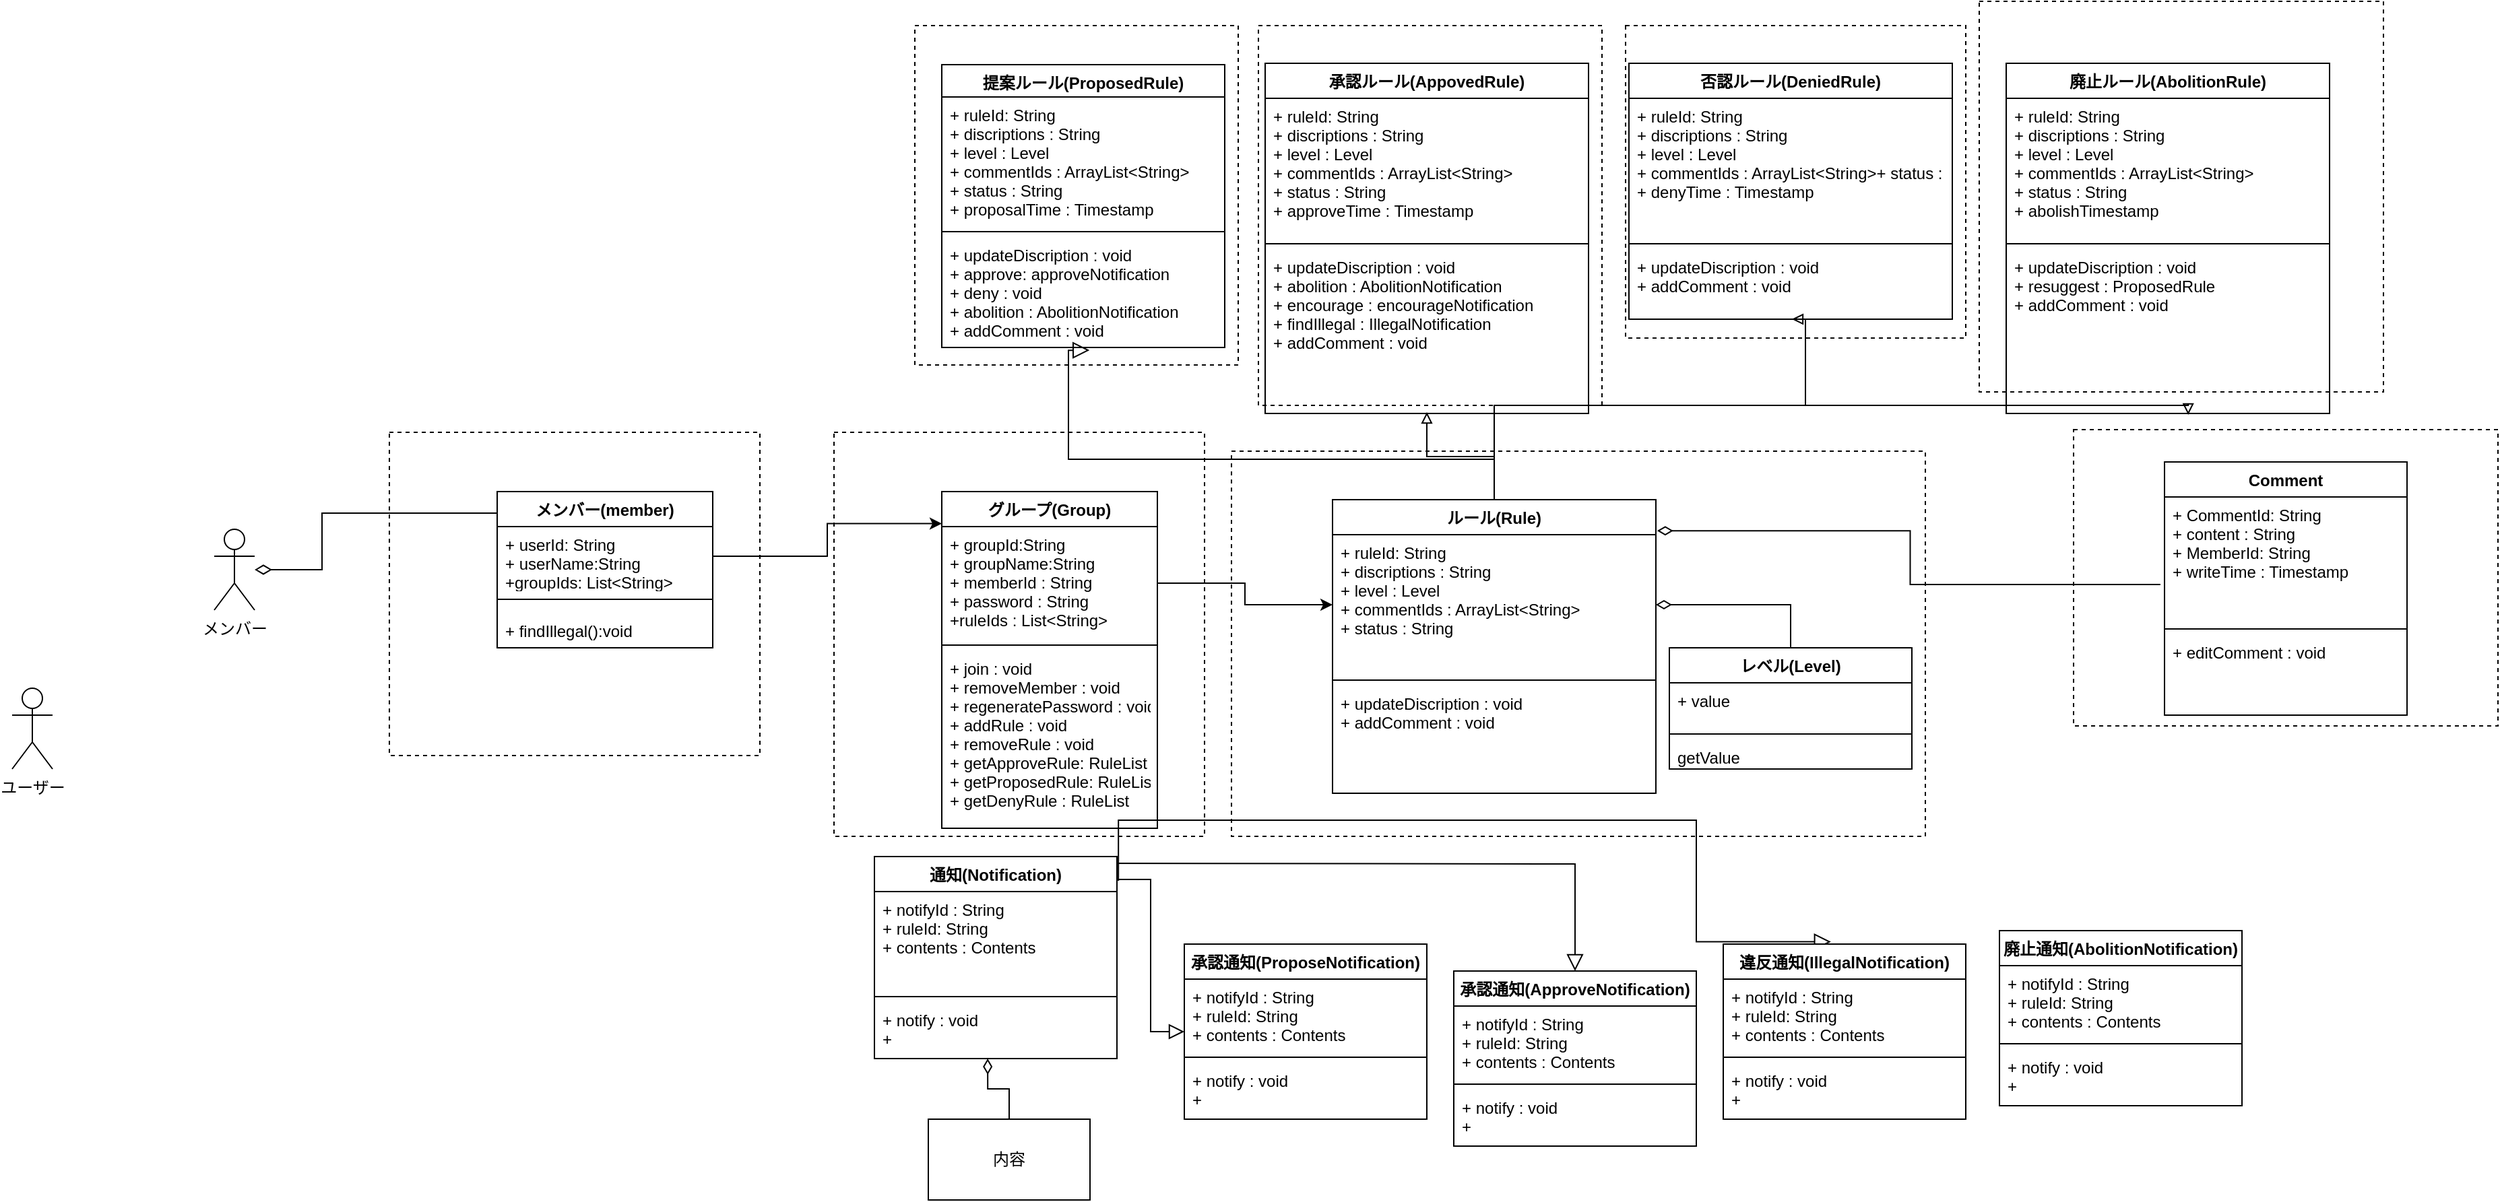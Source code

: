 <mxfile version="20.0.3" type="github">
  <diagram id="R2lEEEUBdFMjLlhIrx00" name="ドメインモデル図">
    <mxGraphModel dx="1963" dy="1820" grid="1" gridSize="10" guides="1" tooltips="1" connect="1" arrows="1" fold="1" page="1" pageScale="1" pageWidth="850" pageHeight="1100" math="0" shadow="0" extFonts="Permanent Marker^https://fonts.googleapis.com/css?family=Permanent+Marker">
      <root>
        <mxCell id="0" />
        <mxCell id="1" parent="0" />
        <mxCell id="LZkpbplSb4T8Yxe4WdQG-137" value="" style="rounded=0;whiteSpace=wrap;html=1;dashed=1;fillColor=none;" vertex="1" parent="1">
          <mxGeometry x="725" y="-252" width="255" height="282" as="geometry" />
        </mxCell>
        <mxCell id="LZkpbplSb4T8Yxe4WdQG-138" value="" style="rounded=0;whiteSpace=wrap;html=1;dashed=1;fillColor=none;" vertex="1" parent="1">
          <mxGeometry x="997.5" y="-252" width="252.5" height="232" as="geometry" />
        </mxCell>
        <mxCell id="LZkpbplSb4T8Yxe4WdQG-139" value="" style="rounded=0;whiteSpace=wrap;html=1;dashed=1;fillColor=none;" vertex="1" parent="1">
          <mxGeometry x="1260" y="-270" width="300" height="290" as="geometry" />
        </mxCell>
        <mxCell id="LZkpbplSb4T8Yxe4WdQG-136" value="" style="rounded=0;whiteSpace=wrap;html=1;dashed=1;fillColor=none;" vertex="1" parent="1">
          <mxGeometry x="470" y="-252" width="240" height="252" as="geometry" />
        </mxCell>
        <mxCell id="LZkpbplSb4T8Yxe4WdQG-128" value="" style="rounded=0;whiteSpace=wrap;html=1;dashed=1;fillColor=none;" vertex="1" parent="1">
          <mxGeometry x="410" y="50" width="275" height="300" as="geometry" />
        </mxCell>
        <mxCell id="LZkpbplSb4T8Yxe4WdQG-126" value="" style="rounded=0;whiteSpace=wrap;html=1;dashed=1;fillColor=none;" vertex="1" parent="1">
          <mxGeometry x="1330" y="48" width="315" height="220" as="geometry" />
        </mxCell>
        <mxCell id="LZkpbplSb4T8Yxe4WdQG-127" value="" style="rounded=0;whiteSpace=wrap;html=1;dashed=1;fillColor=none;" vertex="1" parent="1">
          <mxGeometry x="705" y="64" width="515" height="286" as="geometry" />
        </mxCell>
        <mxCell id="-lfu1qbJymrr4VfXlg2W-4" value="ユーザー" style="shape=umlActor;verticalLabelPosition=bottom;verticalAlign=top;html=1;outlineConnect=0;" parent="1" vertex="1">
          <mxGeometry x="-200" y="240" width="30" height="60" as="geometry" />
        </mxCell>
        <mxCell id="-lfu1qbJymrr4VfXlg2W-55" style="edgeStyle=orthogonalEdgeStyle;rounded=0;orthogonalLoop=1;jettySize=auto;html=1;entryX=0.522;entryY=1.025;entryDx=0;entryDy=0;endArrow=block;endFill=0;endSize=10;exitX=0.5;exitY=0;exitDx=0;exitDy=0;entryPerimeter=0;" parent="1" source="LZkpbplSb4T8Yxe4WdQG-28" target="LZkpbplSb4T8Yxe4WdQG-99" edge="1">
          <mxGeometry relative="1" as="geometry">
            <mxPoint x="780" y="128" as="sourcePoint" />
            <mxPoint x="540" y="-116" as="targetPoint" />
            <Array as="points">
              <mxPoint x="900" y="70" />
              <mxPoint x="584" y="70" />
            </Array>
          </mxGeometry>
        </mxCell>
        <mxCell id="-lfu1qbJymrr4VfXlg2W-22" value="メンバー" style="shape=umlActor;verticalLabelPosition=bottom;verticalAlign=top;html=1;outlineConnect=0;" parent="1" vertex="1">
          <mxGeometry x="-50" y="122" width="30" height="60" as="geometry" />
        </mxCell>
        <mxCell id="-lfu1qbJymrr4VfXlg2W-48" style="edgeStyle=orthogonalEdgeStyle;rounded=0;orthogonalLoop=1;jettySize=auto;html=1;endArrow=block;endFill=0;endSize=10;entryX=0.5;entryY=0;entryDx=0;entryDy=0;" parent="1" target="LZkpbplSb4T8Yxe4WdQG-65" edge="1">
          <mxGeometry relative="1" as="geometry">
            <mxPoint x="600" y="370" as="sourcePoint" />
            <mxPoint x="890" y="470" as="targetPoint" />
          </mxGeometry>
        </mxCell>
        <mxCell id="-lfu1qbJymrr4VfXlg2W-49" style="edgeStyle=orthogonalEdgeStyle;rounded=0;orthogonalLoop=1;jettySize=auto;html=1;endArrow=block;endFill=0;endSize=10;exitX=1.006;exitY=0.12;exitDx=0;exitDy=0;exitPerimeter=0;entryX=0.444;entryY=-0.013;entryDx=0;entryDy=0;entryPerimeter=0;" parent="1" source="LZkpbplSb4T8Yxe4WdQG-57" target="LZkpbplSb4T8Yxe4WdQG-61" edge="1">
          <mxGeometry relative="1" as="geometry">
            <mxPoint x="600" y="370" as="sourcePoint" />
            <mxPoint x="1050" y="410" as="targetPoint" />
            <Array as="points">
              <mxPoint x="1050" y="338" />
            </Array>
          </mxGeometry>
        </mxCell>
        <mxCell id="SwidQcsUc46jRZbSCklb-10" style="edgeStyle=orthogonalEdgeStyle;rounded=0;orthogonalLoop=1;jettySize=auto;html=1;endArrow=block;endFill=0;endSize=9;strokeWidth=1;exitX=1;exitY=0.113;exitDx=0;exitDy=0;exitPerimeter=0;" parent="1" source="LZkpbplSb4T8Yxe4WdQG-57" target="LZkpbplSb4T8Yxe4WdQG-69" edge="1">
          <mxGeometry relative="1" as="geometry">
            <mxPoint x="600" y="370" as="sourcePoint" />
            <mxPoint x="740" y="460" as="targetPoint" />
          </mxGeometry>
        </mxCell>
        <mxCell id="-lfu1qbJymrr4VfXlg2W-32" style="edgeStyle=orthogonalEdgeStyle;rounded=0;orthogonalLoop=1;jettySize=auto;html=1;endArrow=diamondThin;endFill=0;endSize=10;exitX=0.364;exitY=0.25;exitDx=0;exitDy=0;exitPerimeter=0;" parent="1" source="LZkpbplSb4T8Yxe4WdQG-129" target="-lfu1qbJymrr4VfXlg2W-22" edge="1">
          <mxGeometry relative="1" as="geometry">
            <mxPoint x="140" y="440" as="sourcePoint" />
          </mxGeometry>
        </mxCell>
        <mxCell id="SwidQcsUc46jRZbSCklb-4" style="edgeStyle=orthogonalEdgeStyle;rounded=0;orthogonalLoop=1;jettySize=auto;html=1;entryX=0.467;entryY=1;entryDx=0;entryDy=0;endArrow=diamondThin;endFill=0;endSize=9;entryPerimeter=0;" parent="1" source="SwidQcsUc46jRZbSCklb-3" target="LZkpbplSb4T8Yxe4WdQG-60" edge="1">
          <mxGeometry relative="1" as="geometry">
            <mxPoint x="540" y="400" as="targetPoint" />
          </mxGeometry>
        </mxCell>
        <mxCell id="SwidQcsUc46jRZbSCklb-3" value="内容" style="rounded=0;whiteSpace=wrap;html=1;" parent="1" vertex="1">
          <mxGeometry x="480" y="560" width="120" height="60" as="geometry" />
        </mxCell>
        <mxCell id="LZkpbplSb4T8Yxe4WdQG-1" value="メンバー(member)&#xa;" style="swimlane;fontStyle=1;align=center;verticalAlign=top;childLayout=stackLayout;horizontal=1;startSize=26;horizontalStack=0;resizeParent=1;resizeParentMax=0;resizeLast=0;collapsible=1;marginBottom=0;" vertex="1" parent="1">
          <mxGeometry x="160" y="94" width="160" height="116" as="geometry" />
        </mxCell>
        <mxCell id="LZkpbplSb4T8Yxe4WdQG-2" value="+ userId: String&#xa;+ userName:String&#xa;+groupIds: List&lt;String&gt;&#xa;&#xa;&#xa;" style="text;strokeColor=none;fillColor=none;align=left;verticalAlign=top;spacingLeft=4;spacingRight=4;overflow=hidden;rotatable=0;points=[[0,0.5],[1,0.5]];portConstraint=eastwest;" vertex="1" parent="LZkpbplSb4T8Yxe4WdQG-1">
          <mxGeometry y="26" width="160" height="44" as="geometry" />
        </mxCell>
        <mxCell id="LZkpbplSb4T8Yxe4WdQG-3" value="" style="line;strokeWidth=1;fillColor=none;align=left;verticalAlign=middle;spacingTop=-1;spacingLeft=3;spacingRight=3;rotatable=0;labelPosition=right;points=[];portConstraint=eastwest;" vertex="1" parent="LZkpbplSb4T8Yxe4WdQG-1">
          <mxGeometry y="70" width="160" height="20" as="geometry" />
        </mxCell>
        <mxCell id="LZkpbplSb4T8Yxe4WdQG-4" value="+ findIllegal():void" style="text;strokeColor=none;fillColor=none;align=left;verticalAlign=top;spacingLeft=4;spacingRight=4;overflow=hidden;rotatable=0;points=[[0,0.5],[1,0.5]];portConstraint=eastwest;" vertex="1" parent="LZkpbplSb4T8Yxe4WdQG-1">
          <mxGeometry y="90" width="160" height="26" as="geometry" />
        </mxCell>
        <mxCell id="LZkpbplSb4T8Yxe4WdQG-14" value="グループ(Group)" style="swimlane;fontStyle=1;align=center;verticalAlign=top;childLayout=stackLayout;horizontal=1;startSize=26;horizontalStack=0;resizeParent=1;resizeParentMax=0;resizeLast=0;collapsible=1;marginBottom=0;" vertex="1" parent="1">
          <mxGeometry x="490" y="94" width="160" height="250" as="geometry" />
        </mxCell>
        <mxCell id="LZkpbplSb4T8Yxe4WdQG-15" value="+ groupId:String&#xa;+ groupName:String&#xa;+ memberId : String&#xa;+ password : String&#xa;+ruleIds : List&lt;String&gt;&#xa;&#xa;&#xa;&#xa;&#xa;" style="text;strokeColor=none;fillColor=none;align=left;verticalAlign=top;spacingLeft=4;spacingRight=4;overflow=hidden;rotatable=0;points=[[0,0.5],[1,0.5]];portConstraint=eastwest;" vertex="1" parent="LZkpbplSb4T8Yxe4WdQG-14">
          <mxGeometry y="26" width="160" height="84" as="geometry" />
        </mxCell>
        <mxCell id="LZkpbplSb4T8Yxe4WdQG-16" value="" style="line;strokeWidth=1;fillColor=none;align=left;verticalAlign=middle;spacingTop=-1;spacingLeft=3;spacingRight=3;rotatable=0;labelPosition=right;points=[];portConstraint=eastwest;" vertex="1" parent="LZkpbplSb4T8Yxe4WdQG-14">
          <mxGeometry y="110" width="160" height="8" as="geometry" />
        </mxCell>
        <mxCell id="LZkpbplSb4T8Yxe4WdQG-17" value="+ join : void&#xa;+ removeMember : void&#xa;+ regeneratePassword : void &#xa;+ addRule : void&#xa;+ removeRule : void&#xa;+ getApproveRule: RuleList&#xa;+ getProposedRule: RuleList&#xa;+ getDenyRule : RuleList&#xa;&#xa;" style="text;strokeColor=none;fillColor=none;align=left;verticalAlign=top;spacingLeft=4;spacingRight=4;overflow=hidden;rotatable=0;points=[[0,0.5],[1,0.5]];portConstraint=eastwest;" vertex="1" parent="LZkpbplSb4T8Yxe4WdQG-14">
          <mxGeometry y="118" width="160" height="132" as="geometry" />
        </mxCell>
        <mxCell id="LZkpbplSb4T8Yxe4WdQG-100" style="edgeStyle=orthogonalEdgeStyle;rounded=0;orthogonalLoop=1;jettySize=auto;html=1;entryX=0.5;entryY=0.992;entryDx=0;entryDy=0;entryPerimeter=0;endArrow=block;endFill=0;" edge="1" parent="1" source="LZkpbplSb4T8Yxe4WdQG-28" target="LZkpbplSb4T8Yxe4WdQG-87">
          <mxGeometry relative="1" as="geometry" />
        </mxCell>
        <mxCell id="LZkpbplSb4T8Yxe4WdQG-102" style="edgeStyle=orthogonalEdgeStyle;rounded=0;orthogonalLoop=1;jettySize=auto;html=1;entryX=0.504;entryY=1;entryDx=0;entryDy=0;entryPerimeter=0;endArrow=block;endFill=0;" edge="1" parent="1" source="LZkpbplSb4T8Yxe4WdQG-28" target="LZkpbplSb4T8Yxe4WdQG-91">
          <mxGeometry relative="1" as="geometry">
            <Array as="points">
              <mxPoint x="900" y="30" />
              <mxPoint x="1131" y="30" />
            </Array>
          </mxGeometry>
        </mxCell>
        <mxCell id="LZkpbplSb4T8Yxe4WdQG-103" style="edgeStyle=orthogonalEdgeStyle;rounded=0;orthogonalLoop=1;jettySize=auto;html=1;entryX=0.563;entryY=1.008;entryDx=0;entryDy=0;entryPerimeter=0;endArrow=block;endFill=0;" edge="1" parent="1" source="LZkpbplSb4T8Yxe4WdQG-28" target="LZkpbplSb4T8Yxe4WdQG-95">
          <mxGeometry relative="1" as="geometry">
            <Array as="points">
              <mxPoint x="900" y="30" />
              <mxPoint x="1415" y="30" />
            </Array>
          </mxGeometry>
        </mxCell>
        <mxCell id="LZkpbplSb4T8Yxe4WdQG-28" value="ルール(Rule)" style="swimlane;fontStyle=1;align=center;verticalAlign=top;childLayout=stackLayout;horizontal=1;startSize=26;horizontalStack=0;resizeParent=1;resizeParentMax=0;resizeLast=0;collapsible=1;marginBottom=0;" vertex="1" parent="1">
          <mxGeometry x="780" y="100" width="240" height="218" as="geometry" />
        </mxCell>
        <mxCell id="LZkpbplSb4T8Yxe4WdQG-29" value="+ ruleId: String&#xa;+ discriptions : String&#xa;+ level : Level&#xa;+ commentIds : ArrayList&lt;String&gt;&#xa;+ status : String&#xa;&#xa;&#xa;&#xa;&#xa;" style="text;strokeColor=none;fillColor=none;align=left;verticalAlign=top;spacingLeft=4;spacingRight=4;overflow=hidden;rotatable=0;points=[[0,0.5],[1,0.5]];portConstraint=eastwest;" vertex="1" parent="LZkpbplSb4T8Yxe4WdQG-28">
          <mxGeometry y="26" width="240" height="104" as="geometry" />
        </mxCell>
        <mxCell id="LZkpbplSb4T8Yxe4WdQG-30" value="" style="line;strokeWidth=1;fillColor=none;align=left;verticalAlign=middle;spacingTop=-1;spacingLeft=3;spacingRight=3;rotatable=0;labelPosition=right;points=[];portConstraint=eastwest;" vertex="1" parent="LZkpbplSb4T8Yxe4WdQG-28">
          <mxGeometry y="130" width="240" height="8" as="geometry" />
        </mxCell>
        <mxCell id="LZkpbplSb4T8Yxe4WdQG-31" value="+ updateDiscription : void&#xa;+ addComment : void&#xa;&#xa;&#xa;&#xa;&#xa; " style="text;strokeColor=none;fillColor=none;align=left;verticalAlign=top;spacingLeft=4;spacingRight=4;overflow=hidden;rotatable=0;points=[[0,0.5],[1,0.5]];portConstraint=eastwest;" vertex="1" parent="LZkpbplSb4T8Yxe4WdQG-28">
          <mxGeometry y="138" width="240" height="80" as="geometry" />
        </mxCell>
        <mxCell id="LZkpbplSb4T8Yxe4WdQG-44" value="Comment" style="swimlane;fontStyle=1;align=center;verticalAlign=top;childLayout=stackLayout;horizontal=1;startSize=26;horizontalStack=0;resizeParent=1;resizeParentMax=0;resizeLast=0;collapsible=1;marginBottom=0;" vertex="1" parent="1">
          <mxGeometry x="1397.5" y="72" width="180" height="188" as="geometry" />
        </mxCell>
        <mxCell id="LZkpbplSb4T8Yxe4WdQG-45" value="+ CommentId: String&#xa;+ content : String&#xa;+ MemberId: String&#xa;+ writeTime : Timestamp&#xa;&#xa;" style="text;strokeColor=none;fillColor=none;align=left;verticalAlign=top;spacingLeft=4;spacingRight=4;overflow=hidden;rotatable=0;points=[[0,0.5],[1,0.5]];portConstraint=eastwest;" vertex="1" parent="LZkpbplSb4T8Yxe4WdQG-44">
          <mxGeometry y="26" width="180" height="94" as="geometry" />
        </mxCell>
        <mxCell id="LZkpbplSb4T8Yxe4WdQG-46" value="" style="line;strokeWidth=1;fillColor=none;align=left;verticalAlign=middle;spacingTop=-1;spacingLeft=3;spacingRight=3;rotatable=0;labelPosition=right;points=[];portConstraint=eastwest;" vertex="1" parent="LZkpbplSb4T8Yxe4WdQG-44">
          <mxGeometry y="120" width="180" height="8" as="geometry" />
        </mxCell>
        <mxCell id="LZkpbplSb4T8Yxe4WdQG-47" value="+ editComment : void" style="text;strokeColor=none;fillColor=none;align=left;verticalAlign=top;spacingLeft=4;spacingRight=4;overflow=hidden;rotatable=0;points=[[0,0.5],[1,0.5]];portConstraint=eastwest;" vertex="1" parent="LZkpbplSb4T8Yxe4WdQG-44">
          <mxGeometry y="128" width="180" height="60" as="geometry" />
        </mxCell>
        <mxCell id="LZkpbplSb4T8Yxe4WdQG-48" value="レベル(Level)" style="swimlane;fontStyle=1;align=center;verticalAlign=top;childLayout=stackLayout;horizontal=1;startSize=26;horizontalStack=0;resizeParent=1;resizeParentMax=0;resizeLast=0;collapsible=1;marginBottom=0;" vertex="1" parent="1">
          <mxGeometry x="1030" y="210" width="180" height="90" as="geometry" />
        </mxCell>
        <mxCell id="LZkpbplSb4T8Yxe4WdQG-49" value="+ value" style="text;strokeColor=none;fillColor=none;align=left;verticalAlign=top;spacingLeft=4;spacingRight=4;overflow=hidden;rotatable=0;points=[[0,0.5],[1,0.5]];portConstraint=eastwest;" vertex="1" parent="LZkpbplSb4T8Yxe4WdQG-48">
          <mxGeometry y="26" width="180" height="34" as="geometry" />
        </mxCell>
        <mxCell id="LZkpbplSb4T8Yxe4WdQG-50" value="" style="line;strokeWidth=1;fillColor=none;align=left;verticalAlign=middle;spacingTop=-1;spacingLeft=3;spacingRight=3;rotatable=0;labelPosition=right;points=[];portConstraint=eastwest;" vertex="1" parent="LZkpbplSb4T8Yxe4WdQG-48">
          <mxGeometry y="60" width="180" height="8" as="geometry" />
        </mxCell>
        <mxCell id="LZkpbplSb4T8Yxe4WdQG-51" value="getValue&#xa;&#xa;&#xa; " style="text;strokeColor=none;fillColor=none;align=left;verticalAlign=top;spacingLeft=4;spacingRight=4;overflow=hidden;rotatable=0;points=[[0,0.5],[1,0.5]];portConstraint=eastwest;" vertex="1" parent="LZkpbplSb4T8Yxe4WdQG-48">
          <mxGeometry y="68" width="180" height="22" as="geometry" />
        </mxCell>
        <mxCell id="LZkpbplSb4T8Yxe4WdQG-57" value="通知(Notification)" style="swimlane;fontStyle=1;align=center;verticalAlign=top;childLayout=stackLayout;horizontal=1;startSize=26;horizontalStack=0;resizeParent=1;resizeParentMax=0;resizeLast=0;collapsible=1;marginBottom=0;" vertex="1" parent="1">
          <mxGeometry x="440" y="365" width="180" height="150" as="geometry" />
        </mxCell>
        <mxCell id="LZkpbplSb4T8Yxe4WdQG-58" value="+ notifyId : String&#xa;+ ruleId: String&#xa;+ contents : Contents  " style="text;strokeColor=none;fillColor=none;align=left;verticalAlign=top;spacingLeft=4;spacingRight=4;overflow=hidden;rotatable=0;points=[[0,0.5],[1,0.5]];portConstraint=eastwest;" vertex="1" parent="LZkpbplSb4T8Yxe4WdQG-57">
          <mxGeometry y="26" width="180" height="74" as="geometry" />
        </mxCell>
        <mxCell id="LZkpbplSb4T8Yxe4WdQG-59" value="" style="line;strokeWidth=1;fillColor=none;align=left;verticalAlign=middle;spacingTop=-1;spacingLeft=3;spacingRight=3;rotatable=0;labelPosition=right;points=[];portConstraint=eastwest;" vertex="1" parent="LZkpbplSb4T8Yxe4WdQG-57">
          <mxGeometry y="100" width="180" height="8" as="geometry" />
        </mxCell>
        <mxCell id="LZkpbplSb4T8Yxe4WdQG-60" value="+ notify : void&#xa;+ &#xa;" style="text;strokeColor=none;fillColor=none;align=left;verticalAlign=top;spacingLeft=4;spacingRight=4;overflow=hidden;rotatable=0;points=[[0,0.5],[1,0.5]];portConstraint=eastwest;" vertex="1" parent="LZkpbplSb4T8Yxe4WdQG-57">
          <mxGeometry y="108" width="180" height="42" as="geometry" />
        </mxCell>
        <mxCell id="LZkpbplSb4T8Yxe4WdQG-61" value="違反通知(IllegalNotification)" style="swimlane;fontStyle=1;align=center;verticalAlign=top;childLayout=stackLayout;horizontal=1;startSize=26;horizontalStack=0;resizeParent=1;resizeParentMax=0;resizeLast=0;collapsible=1;marginBottom=0;" vertex="1" parent="1">
          <mxGeometry x="1070" y="430" width="180" height="130" as="geometry" />
        </mxCell>
        <mxCell id="LZkpbplSb4T8Yxe4WdQG-62" value="+ notifyId : String&#xa;+ ruleId: String&#xa;+ contents : Contents  " style="text;strokeColor=none;fillColor=none;align=left;verticalAlign=top;spacingLeft=4;spacingRight=4;overflow=hidden;rotatable=0;points=[[0,0.5],[1,0.5]];portConstraint=eastwest;" vertex="1" parent="LZkpbplSb4T8Yxe4WdQG-61">
          <mxGeometry y="26" width="180" height="54" as="geometry" />
        </mxCell>
        <mxCell id="LZkpbplSb4T8Yxe4WdQG-63" value="" style="line;strokeWidth=1;fillColor=none;align=left;verticalAlign=middle;spacingTop=-1;spacingLeft=3;spacingRight=3;rotatable=0;labelPosition=right;points=[];portConstraint=eastwest;" vertex="1" parent="LZkpbplSb4T8Yxe4WdQG-61">
          <mxGeometry y="80" width="180" height="8" as="geometry" />
        </mxCell>
        <mxCell id="LZkpbplSb4T8Yxe4WdQG-64" value="+ notify : void&#xa;+ &#xa;" style="text;strokeColor=none;fillColor=none;align=left;verticalAlign=top;spacingLeft=4;spacingRight=4;overflow=hidden;rotatable=0;points=[[0,0.5],[1,0.5]];portConstraint=eastwest;" vertex="1" parent="LZkpbplSb4T8Yxe4WdQG-61">
          <mxGeometry y="88" width="180" height="42" as="geometry" />
        </mxCell>
        <mxCell id="LZkpbplSb4T8Yxe4WdQG-65" value="承認通知(ApproveNotification)" style="swimlane;fontStyle=1;align=center;verticalAlign=top;childLayout=stackLayout;horizontal=1;startSize=26;horizontalStack=0;resizeParent=1;resizeParentMax=0;resizeLast=0;collapsible=1;marginBottom=0;" vertex="1" parent="1">
          <mxGeometry x="870" y="450" width="180" height="130" as="geometry" />
        </mxCell>
        <mxCell id="LZkpbplSb4T8Yxe4WdQG-66" value="+ notifyId : String&#xa;+ ruleId: String&#xa;+ contents : Contents  " style="text;strokeColor=none;fillColor=none;align=left;verticalAlign=top;spacingLeft=4;spacingRight=4;overflow=hidden;rotatable=0;points=[[0,0.5],[1,0.5]];portConstraint=eastwest;" vertex="1" parent="LZkpbplSb4T8Yxe4WdQG-65">
          <mxGeometry y="26" width="180" height="54" as="geometry" />
        </mxCell>
        <mxCell id="LZkpbplSb4T8Yxe4WdQG-67" value="" style="line;strokeWidth=1;fillColor=none;align=left;verticalAlign=middle;spacingTop=-1;spacingLeft=3;spacingRight=3;rotatable=0;labelPosition=right;points=[];portConstraint=eastwest;" vertex="1" parent="LZkpbplSb4T8Yxe4WdQG-65">
          <mxGeometry y="80" width="180" height="8" as="geometry" />
        </mxCell>
        <mxCell id="LZkpbplSb4T8Yxe4WdQG-68" value="+ notify : void&#xa;+ &#xa;" style="text;strokeColor=none;fillColor=none;align=left;verticalAlign=top;spacingLeft=4;spacingRight=4;overflow=hidden;rotatable=0;points=[[0,0.5],[1,0.5]];portConstraint=eastwest;" vertex="1" parent="LZkpbplSb4T8Yxe4WdQG-65">
          <mxGeometry y="88" width="180" height="42" as="geometry" />
        </mxCell>
        <mxCell id="LZkpbplSb4T8Yxe4WdQG-69" value="承認通知(ProposeNotification)" style="swimlane;fontStyle=1;align=center;verticalAlign=top;childLayout=stackLayout;horizontal=1;startSize=26;horizontalStack=0;resizeParent=1;resizeParentMax=0;resizeLast=0;collapsible=1;marginBottom=0;" vertex="1" parent="1">
          <mxGeometry x="670" y="430" width="180" height="130" as="geometry" />
        </mxCell>
        <mxCell id="LZkpbplSb4T8Yxe4WdQG-70" value="+ notifyId : String&#xa;+ ruleId: String&#xa;+ contents : Contents  " style="text;strokeColor=none;fillColor=none;align=left;verticalAlign=top;spacingLeft=4;spacingRight=4;overflow=hidden;rotatable=0;points=[[0,0.5],[1,0.5]];portConstraint=eastwest;" vertex="1" parent="LZkpbplSb4T8Yxe4WdQG-69">
          <mxGeometry y="26" width="180" height="54" as="geometry" />
        </mxCell>
        <mxCell id="LZkpbplSb4T8Yxe4WdQG-71" value="" style="line;strokeWidth=1;fillColor=none;align=left;verticalAlign=middle;spacingTop=-1;spacingLeft=3;spacingRight=3;rotatable=0;labelPosition=right;points=[];portConstraint=eastwest;" vertex="1" parent="LZkpbplSb4T8Yxe4WdQG-69">
          <mxGeometry y="80" width="180" height="8" as="geometry" />
        </mxCell>
        <mxCell id="LZkpbplSb4T8Yxe4WdQG-72" value="+ notify : void&#xa;+ &#xa;" style="text;strokeColor=none;fillColor=none;align=left;verticalAlign=top;spacingLeft=4;spacingRight=4;overflow=hidden;rotatable=0;points=[[0,0.5],[1,0.5]];portConstraint=eastwest;" vertex="1" parent="LZkpbplSb4T8Yxe4WdQG-69">
          <mxGeometry y="88" width="180" height="42" as="geometry" />
        </mxCell>
        <mxCell id="LZkpbplSb4T8Yxe4WdQG-73" value="廃止通知(AbolitionNotification)" style="swimlane;fontStyle=1;align=center;verticalAlign=top;childLayout=stackLayout;horizontal=1;startSize=26;horizontalStack=0;resizeParent=1;resizeParentMax=0;resizeLast=0;collapsible=1;marginBottom=0;" vertex="1" parent="1">
          <mxGeometry x="1275" y="420" width="180" height="130" as="geometry" />
        </mxCell>
        <mxCell id="LZkpbplSb4T8Yxe4WdQG-74" value="+ notifyId : String&#xa;+ ruleId: String&#xa;+ contents : Contents  " style="text;strokeColor=none;fillColor=none;align=left;verticalAlign=top;spacingLeft=4;spacingRight=4;overflow=hidden;rotatable=0;points=[[0,0.5],[1,0.5]];portConstraint=eastwest;" vertex="1" parent="LZkpbplSb4T8Yxe4WdQG-73">
          <mxGeometry y="26" width="180" height="54" as="geometry" />
        </mxCell>
        <mxCell id="LZkpbplSb4T8Yxe4WdQG-75" value="" style="line;strokeWidth=1;fillColor=none;align=left;verticalAlign=middle;spacingTop=-1;spacingLeft=3;spacingRight=3;rotatable=0;labelPosition=right;points=[];portConstraint=eastwest;" vertex="1" parent="LZkpbplSb4T8Yxe4WdQG-73">
          <mxGeometry y="80" width="180" height="8" as="geometry" />
        </mxCell>
        <mxCell id="LZkpbplSb4T8Yxe4WdQG-76" value="+ notify : void&#xa;+ &#xa;" style="text;strokeColor=none;fillColor=none;align=left;verticalAlign=top;spacingLeft=4;spacingRight=4;overflow=hidden;rotatable=0;points=[[0,0.5],[1,0.5]];portConstraint=eastwest;" vertex="1" parent="LZkpbplSb4T8Yxe4WdQG-73">
          <mxGeometry y="88" width="180" height="42" as="geometry" />
        </mxCell>
        <mxCell id="LZkpbplSb4T8Yxe4WdQG-78" style="edgeStyle=orthogonalEdgeStyle;rounded=0;orthogonalLoop=1;jettySize=auto;html=1;endArrow=diamondThin;endFill=0;endSize=9;exitX=0.5;exitY=0;exitDx=0;exitDy=0;entryX=1;entryY=0.5;entryDx=0;entryDy=0;" edge="1" parent="1" source="LZkpbplSb4T8Yxe4WdQG-48" target="LZkpbplSb4T8Yxe4WdQG-29">
          <mxGeometry relative="1" as="geometry">
            <mxPoint x="785.92" y="129.95" as="sourcePoint" />
            <mxPoint x="700.96" y="157.04" as="targetPoint" />
          </mxGeometry>
        </mxCell>
        <mxCell id="LZkpbplSb4T8Yxe4WdQG-83" style="edgeStyle=orthogonalEdgeStyle;rounded=0;orthogonalLoop=1;jettySize=auto;html=1;endArrow=diamondThin;endFill=0;endSize=9;exitX=-0.017;exitY=0.691;exitDx=0;exitDy=0;exitPerimeter=0;entryX=1.004;entryY=0.106;entryDx=0;entryDy=0;entryPerimeter=0;" edge="1" parent="1" source="LZkpbplSb4T8Yxe4WdQG-45" target="LZkpbplSb4T8Yxe4WdQG-28">
          <mxGeometry relative="1" as="geometry">
            <mxPoint x="1150" y="250" as="sourcePoint" />
            <mxPoint x="1450" y="165" as="targetPoint" />
          </mxGeometry>
        </mxCell>
        <mxCell id="LZkpbplSb4T8Yxe4WdQG-84" value="承認ルール(AppovedRule)" style="swimlane;fontStyle=1;align=center;verticalAlign=top;childLayout=stackLayout;horizontal=1;startSize=26;horizontalStack=0;resizeParent=1;resizeParentMax=0;resizeLast=0;collapsible=1;marginBottom=0;" vertex="1" parent="1">
          <mxGeometry x="730" y="-224" width="240" height="260" as="geometry" />
        </mxCell>
        <mxCell id="LZkpbplSb4T8Yxe4WdQG-85" value="+ ruleId: String&#xa;+ discriptions : String&#xa;+ level : Level&#xa;+ commentIds : ArrayList&lt;String&gt;&#xa;+ status : String&#xa;+ approveTime : Timestamp&#xa;&#xa;&#xa;&#xa;" style="text;strokeColor=none;fillColor=none;align=left;verticalAlign=top;spacingLeft=4;spacingRight=4;overflow=hidden;rotatable=0;points=[[0,0.5],[1,0.5]];portConstraint=eastwest;" vertex="1" parent="LZkpbplSb4T8Yxe4WdQG-84">
          <mxGeometry y="26" width="240" height="104" as="geometry" />
        </mxCell>
        <mxCell id="LZkpbplSb4T8Yxe4WdQG-86" value="" style="line;strokeWidth=1;fillColor=none;align=left;verticalAlign=middle;spacingTop=-1;spacingLeft=3;spacingRight=3;rotatable=0;labelPosition=right;points=[];portConstraint=eastwest;" vertex="1" parent="LZkpbplSb4T8Yxe4WdQG-84">
          <mxGeometry y="130" width="240" height="8" as="geometry" />
        </mxCell>
        <mxCell id="LZkpbplSb4T8Yxe4WdQG-87" value="+ updateDiscription : void&#xa;+ abolition : AbolitionNotification&#xa;+ encourage : encourageNotification&#xa;+ findIllegal : IllegalNotification&#xa;+ addComment : void&#xa; " style="text;strokeColor=none;fillColor=none;align=left;verticalAlign=top;spacingLeft=4;spacingRight=4;overflow=hidden;rotatable=0;points=[[0,0.5],[1,0.5]];portConstraint=eastwest;" vertex="1" parent="LZkpbplSb4T8Yxe4WdQG-84">
          <mxGeometry y="138" width="240" height="122" as="geometry" />
        </mxCell>
        <mxCell id="LZkpbplSb4T8Yxe4WdQG-88" value="否認ルール(DeniedRule)" style="swimlane;fontStyle=1;align=center;verticalAlign=top;childLayout=stackLayout;horizontal=1;startSize=26;horizontalStack=0;resizeParent=1;resizeParentMax=0;resizeLast=0;collapsible=1;marginBottom=0;" vertex="1" parent="1">
          <mxGeometry x="1000" y="-224" width="240" height="190" as="geometry" />
        </mxCell>
        <mxCell id="LZkpbplSb4T8Yxe4WdQG-89" value="+ ruleId: String&#xa;+ discriptions : String&#xa;+ level : Level&#xa;+ commentIds : ArrayList&lt;String&gt;+ status : String&#xa;+ denyTime : Timestamp&#xa;&#xa;" style="text;strokeColor=none;fillColor=none;align=left;verticalAlign=top;spacingLeft=4;spacingRight=4;overflow=hidden;rotatable=0;points=[[0,0.5],[1,0.5]];portConstraint=eastwest;" vertex="1" parent="LZkpbplSb4T8Yxe4WdQG-88">
          <mxGeometry y="26" width="240" height="104" as="geometry" />
        </mxCell>
        <mxCell id="LZkpbplSb4T8Yxe4WdQG-90" value="" style="line;strokeWidth=1;fillColor=none;align=left;verticalAlign=middle;spacingTop=-1;spacingLeft=3;spacingRight=3;rotatable=0;labelPosition=right;points=[];portConstraint=eastwest;" vertex="1" parent="LZkpbplSb4T8Yxe4WdQG-88">
          <mxGeometry y="130" width="240" height="8" as="geometry" />
        </mxCell>
        <mxCell id="LZkpbplSb4T8Yxe4WdQG-91" value="+ updateDiscription : void&#xa;+ addComment : void " style="text;strokeColor=none;fillColor=none;align=left;verticalAlign=top;spacingLeft=4;spacingRight=4;overflow=hidden;rotatable=0;points=[[0,0.5],[1,0.5]];portConstraint=eastwest;" vertex="1" parent="LZkpbplSb4T8Yxe4WdQG-88">
          <mxGeometry y="138" width="240" height="52" as="geometry" />
        </mxCell>
        <mxCell id="LZkpbplSb4T8Yxe4WdQG-92" value="廃止ルール(AbolitionRule)" style="swimlane;fontStyle=1;align=center;verticalAlign=top;childLayout=stackLayout;horizontal=1;startSize=26;horizontalStack=0;resizeParent=1;resizeParentMax=0;resizeLast=0;collapsible=1;marginBottom=0;" vertex="1" parent="1">
          <mxGeometry x="1280" y="-224" width="240" height="260" as="geometry" />
        </mxCell>
        <mxCell id="LZkpbplSb4T8Yxe4WdQG-93" value="+ ruleId: String&#xa;+ discriptions : String&#xa;+ level : Level&#xa;+ commentIds : ArrayList&lt;String&gt;&#xa;+ status : String&#xa;+ abolishTimestamp " style="text;strokeColor=none;fillColor=none;align=left;verticalAlign=top;spacingLeft=4;spacingRight=4;overflow=hidden;rotatable=0;points=[[0,0.5],[1,0.5]];portConstraint=eastwest;" vertex="1" parent="LZkpbplSb4T8Yxe4WdQG-92">
          <mxGeometry y="26" width="240" height="104" as="geometry" />
        </mxCell>
        <mxCell id="LZkpbplSb4T8Yxe4WdQG-94" value="" style="line;strokeWidth=1;fillColor=none;align=left;verticalAlign=middle;spacingTop=-1;spacingLeft=3;spacingRight=3;rotatable=0;labelPosition=right;points=[];portConstraint=eastwest;" vertex="1" parent="LZkpbplSb4T8Yxe4WdQG-92">
          <mxGeometry y="130" width="240" height="8" as="geometry" />
        </mxCell>
        <mxCell id="LZkpbplSb4T8Yxe4WdQG-95" value="+ updateDiscription : void&#xa;+ resuggest : ProposedRule&#xa;+ addComment : void" style="text;strokeColor=none;fillColor=none;align=left;verticalAlign=top;spacingLeft=4;spacingRight=4;overflow=hidden;rotatable=0;points=[[0,0.5],[1,0.5]];portConstraint=eastwest;" vertex="1" parent="LZkpbplSb4T8Yxe4WdQG-92">
          <mxGeometry y="138" width="240" height="122" as="geometry" />
        </mxCell>
        <mxCell id="LZkpbplSb4T8Yxe4WdQG-96" value="提案ルール(ProposedRule)" style="swimlane;fontStyle=1;align=center;verticalAlign=top;childLayout=stackLayout;horizontal=1;startSize=24;horizontalStack=0;resizeParent=1;resizeParentMax=0;resizeLast=0;collapsible=1;marginBottom=0;" vertex="1" parent="1">
          <mxGeometry x="490" y="-223" width="210" height="210" as="geometry">
            <mxRectangle x="450" y="-180" width="180" height="30" as="alternateBounds" />
          </mxGeometry>
        </mxCell>
        <mxCell id="LZkpbplSb4T8Yxe4WdQG-97" value="+ ruleId: String&#xa;+ discriptions : String&#xa;+ level : Level&#xa;+ commentIds : ArrayList&lt;String&gt;&#xa;+ status : String&#xa;+ proposalTime : Timestamp&#xa;&#xa;&#xa;&#xa;" style="text;strokeColor=none;fillColor=none;align=left;verticalAlign=top;spacingLeft=4;spacingRight=4;overflow=hidden;rotatable=0;points=[[0,0.5],[1,0.5]];portConstraint=eastwest;" vertex="1" parent="LZkpbplSb4T8Yxe4WdQG-96">
          <mxGeometry y="24" width="210" height="96" as="geometry" />
        </mxCell>
        <mxCell id="LZkpbplSb4T8Yxe4WdQG-98" value="" style="line;strokeWidth=1;fillColor=none;align=left;verticalAlign=middle;spacingTop=-1;spacingLeft=3;spacingRight=3;rotatable=0;labelPosition=right;points=[];portConstraint=eastwest;" vertex="1" parent="LZkpbplSb4T8Yxe4WdQG-96">
          <mxGeometry y="120" width="210" height="8" as="geometry" />
        </mxCell>
        <mxCell id="LZkpbplSb4T8Yxe4WdQG-99" value="+ updateDiscription : void&#xa;+ approve: approveNotification&#xa;+ deny : void&#xa;+ abolition : AbolitionNotification&#xa;+ addComment : void&#xa;" style="text;strokeColor=none;fillColor=none;align=left;verticalAlign=top;spacingLeft=4;spacingRight=4;overflow=hidden;rotatable=0;points=[[0,0.5],[1,0.5]];portConstraint=eastwest;" vertex="1" parent="LZkpbplSb4T8Yxe4WdQG-96">
          <mxGeometry y="128" width="210" height="82" as="geometry" />
        </mxCell>
        <mxCell id="LZkpbplSb4T8Yxe4WdQG-124" style="edgeStyle=orthogonalEdgeStyle;rounded=0;orthogonalLoop=1;jettySize=auto;html=1;entryX=0;entryY=0.5;entryDx=0;entryDy=0;endArrow=classic;endFill=1;" edge="1" parent="1" source="LZkpbplSb4T8Yxe4WdQG-15" target="LZkpbplSb4T8Yxe4WdQG-29">
          <mxGeometry relative="1" as="geometry" />
        </mxCell>
        <mxCell id="LZkpbplSb4T8Yxe4WdQG-125" style="edgeStyle=orthogonalEdgeStyle;rounded=0;orthogonalLoop=1;jettySize=auto;html=1;entryX=0;entryY=0.095;entryDx=0;entryDy=0;entryPerimeter=0;endArrow=classic;endFill=1;" edge="1" parent="1" source="LZkpbplSb4T8Yxe4WdQG-2" target="LZkpbplSb4T8Yxe4WdQG-14">
          <mxGeometry relative="1" as="geometry" />
        </mxCell>
        <mxCell id="LZkpbplSb4T8Yxe4WdQG-129" value="" style="rounded=0;whiteSpace=wrap;html=1;dashed=1;fillColor=none;" vertex="1" parent="1">
          <mxGeometry x="80" y="50" width="275" height="240" as="geometry" />
        </mxCell>
      </root>
    </mxGraphModel>
  </diagram>
</mxfile>

